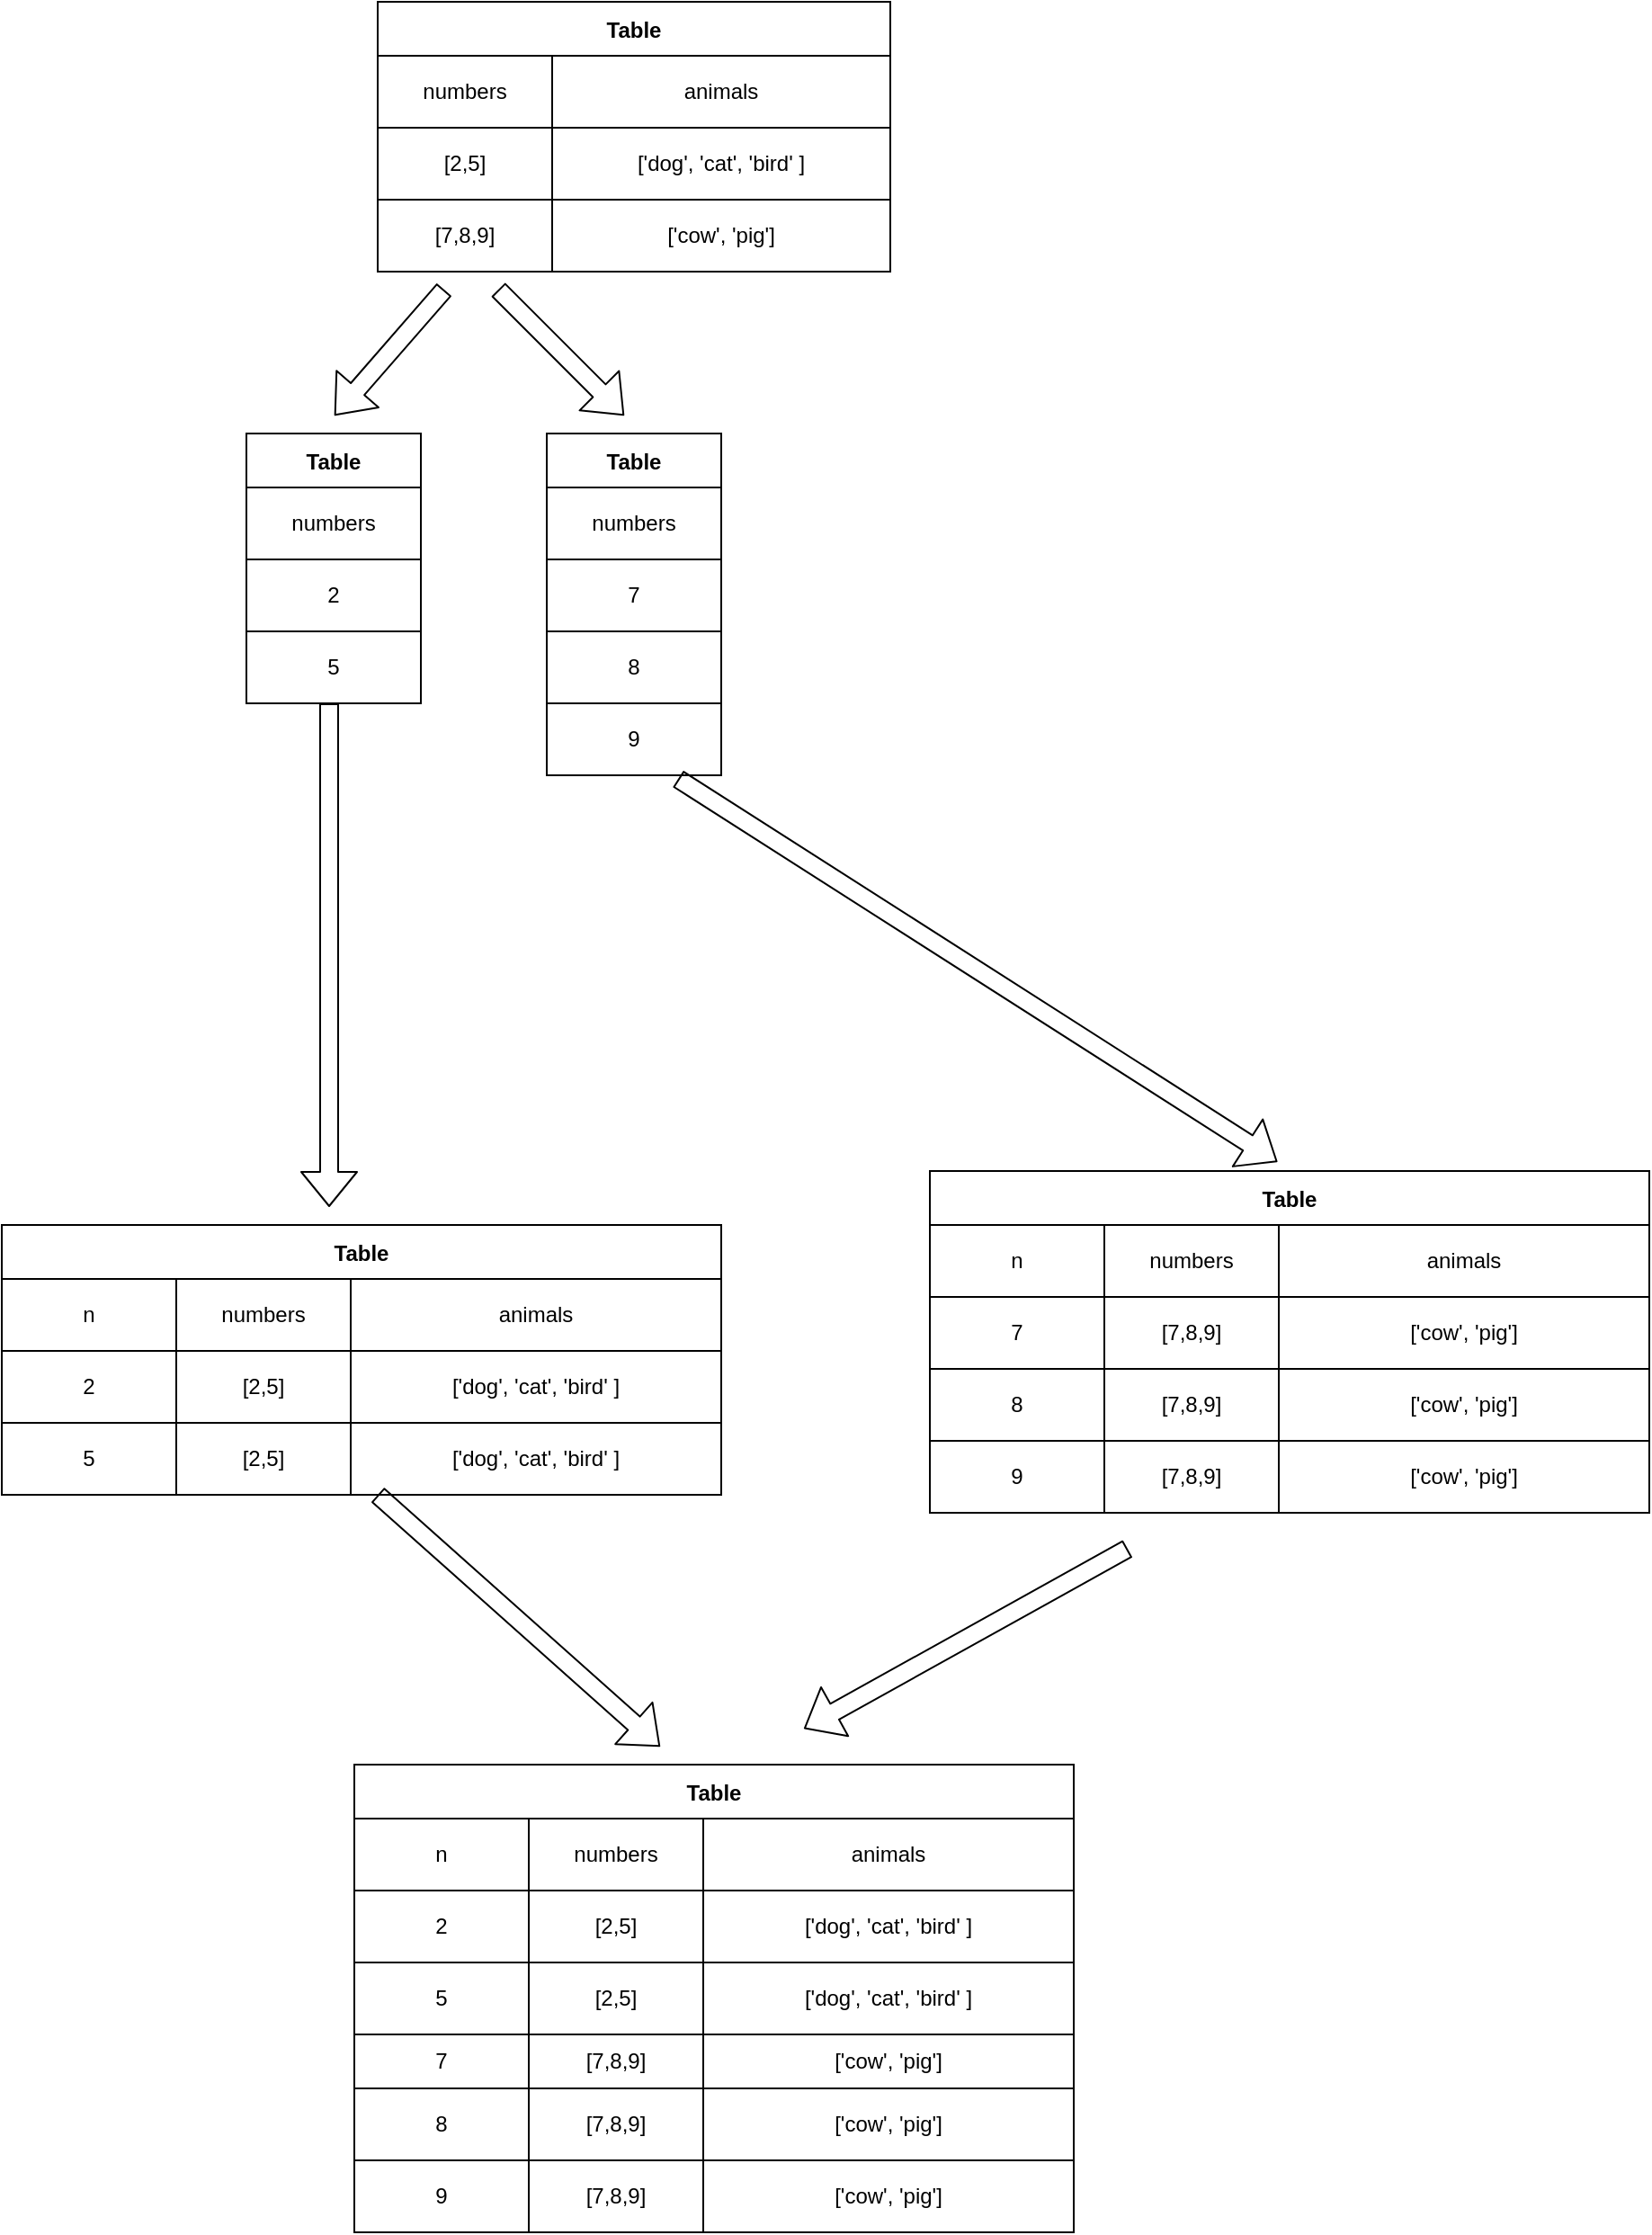 <mxfile version="15.2.1" type="github">
  <diagram id="VG8eyqfKNjotyexFLxuo" name="Page-1">
    <mxGraphModel dx="1958" dy="1575" grid="1" gridSize="10" guides="1" tooltips="1" connect="1" arrows="1" fold="1" page="1" pageScale="1" pageWidth="850" pageHeight="1100" math="0" shadow="0">
      <root>
        <mxCell id="0" />
        <mxCell id="1" parent="0" />
        <mxCell id="1HkXlkdMr8uAS0z24yEN-7" value="Table" style="shape=table;startSize=30;container=1;collapsible=0;childLayout=tableLayout;fontStyle=1;align=center;pointerEvents=1;" vertex="1" parent="1">
          <mxGeometry x="203" y="1160" width="285" height="150" as="geometry" />
        </mxCell>
        <mxCell id="1HkXlkdMr8uAS0z24yEN-28" style="shape=partialRectangle;html=1;whiteSpace=wrap;collapsible=0;dropTarget=0;pointerEvents=0;fillColor=none;top=0;left=0;bottom=0;right=0;points=[[0,0.5],[1,0.5]];portConstraint=eastwest;" vertex="1" parent="1HkXlkdMr8uAS0z24yEN-7">
          <mxGeometry y="30" width="285" height="40" as="geometry" />
        </mxCell>
        <mxCell id="1HkXlkdMr8uAS0z24yEN-29" value="numbers" style="shape=partialRectangle;html=1;whiteSpace=wrap;connectable=0;fillColor=none;top=0;left=0;bottom=0;right=0;overflow=hidden;pointerEvents=1;" vertex="1" parent="1HkXlkdMr8uAS0z24yEN-28">
          <mxGeometry width="97" height="40" as="geometry" />
        </mxCell>
        <mxCell id="1HkXlkdMr8uAS0z24yEN-30" value="animals" style="shape=partialRectangle;html=1;whiteSpace=wrap;connectable=0;fillColor=none;top=0;left=0;bottom=0;right=0;overflow=hidden;pointerEvents=1;" vertex="1" parent="1HkXlkdMr8uAS0z24yEN-28">
          <mxGeometry x="97" width="188" height="40" as="geometry" />
        </mxCell>
        <mxCell id="1HkXlkdMr8uAS0z24yEN-8" value="" style="shape=partialRectangle;html=1;whiteSpace=wrap;collapsible=0;dropTarget=0;pointerEvents=0;fillColor=none;top=0;left=0;bottom=0;right=0;points=[[0,0.5],[1,0.5]];portConstraint=eastwest;" vertex="1" parent="1HkXlkdMr8uAS0z24yEN-7">
          <mxGeometry y="70" width="285" height="40" as="geometry" />
        </mxCell>
        <mxCell id="1HkXlkdMr8uAS0z24yEN-9" value="[2,5]" style="shape=partialRectangle;html=1;whiteSpace=wrap;connectable=0;fillColor=none;top=0;left=0;bottom=0;right=0;overflow=hidden;pointerEvents=1;" vertex="1" parent="1HkXlkdMr8uAS0z24yEN-8">
          <mxGeometry width="97" height="40" as="geometry" />
        </mxCell>
        <mxCell id="1HkXlkdMr8uAS0z24yEN-10" value="[&#39;dog&#39;, &#39;cat&#39;, &#39;bird&#39; ]" style="shape=partialRectangle;html=1;whiteSpace=wrap;connectable=0;fillColor=none;top=0;left=0;bottom=0;right=0;overflow=hidden;pointerEvents=1;" vertex="1" parent="1HkXlkdMr8uAS0z24yEN-8">
          <mxGeometry x="97" width="188" height="40" as="geometry" />
        </mxCell>
        <mxCell id="1HkXlkdMr8uAS0z24yEN-12" value="" style="shape=partialRectangle;html=1;whiteSpace=wrap;collapsible=0;dropTarget=0;pointerEvents=0;fillColor=none;top=0;left=0;bottom=0;right=0;points=[[0,0.5],[1,0.5]];portConstraint=eastwest;" vertex="1" parent="1HkXlkdMr8uAS0z24yEN-7">
          <mxGeometry y="110" width="285" height="40" as="geometry" />
        </mxCell>
        <mxCell id="1HkXlkdMr8uAS0z24yEN-13" value="[7,8,9]" style="shape=partialRectangle;html=1;whiteSpace=wrap;connectable=0;fillColor=none;top=0;left=0;bottom=0;right=0;overflow=hidden;pointerEvents=1;" vertex="1" parent="1HkXlkdMr8uAS0z24yEN-12">
          <mxGeometry width="97" height="40" as="geometry" />
        </mxCell>
        <mxCell id="1HkXlkdMr8uAS0z24yEN-14" value="[&#39;cow&#39;, &#39;pig&#39;]" style="shape=partialRectangle;html=1;whiteSpace=wrap;connectable=0;fillColor=none;top=0;left=0;bottom=0;right=0;overflow=hidden;pointerEvents=1;" vertex="1" parent="1HkXlkdMr8uAS0z24yEN-12">
          <mxGeometry x="97" width="188" height="40" as="geometry" />
        </mxCell>
        <mxCell id="1HkXlkdMr8uAS0z24yEN-31" value="Table" style="shape=table;startSize=30;container=1;collapsible=0;childLayout=tableLayout;fontStyle=1;align=center;pointerEvents=1;" vertex="1" parent="1">
          <mxGeometry x="130" y="1400" width="97" height="150" as="geometry" />
        </mxCell>
        <mxCell id="1HkXlkdMr8uAS0z24yEN-32" style="shape=partialRectangle;html=1;whiteSpace=wrap;collapsible=0;dropTarget=0;pointerEvents=0;fillColor=none;top=0;left=0;bottom=0;right=0;points=[[0,0.5],[1,0.5]];portConstraint=eastwest;" vertex="1" parent="1HkXlkdMr8uAS0z24yEN-31">
          <mxGeometry y="30" width="97" height="40" as="geometry" />
        </mxCell>
        <mxCell id="1HkXlkdMr8uAS0z24yEN-33" value="numbers" style="shape=partialRectangle;html=1;whiteSpace=wrap;connectable=0;fillColor=none;top=0;left=0;bottom=0;right=0;overflow=hidden;pointerEvents=1;" vertex="1" parent="1HkXlkdMr8uAS0z24yEN-32">
          <mxGeometry width="97" height="40" as="geometry" />
        </mxCell>
        <mxCell id="1HkXlkdMr8uAS0z24yEN-35" value="" style="shape=partialRectangle;html=1;whiteSpace=wrap;collapsible=0;dropTarget=0;pointerEvents=0;fillColor=none;top=0;left=0;bottom=0;right=0;points=[[0,0.5],[1,0.5]];portConstraint=eastwest;" vertex="1" parent="1HkXlkdMr8uAS0z24yEN-31">
          <mxGeometry y="70" width="97" height="40" as="geometry" />
        </mxCell>
        <mxCell id="1HkXlkdMr8uAS0z24yEN-36" value="2" style="shape=partialRectangle;html=1;whiteSpace=wrap;connectable=0;fillColor=none;top=0;left=0;bottom=0;right=0;overflow=hidden;pointerEvents=1;" vertex="1" parent="1HkXlkdMr8uAS0z24yEN-35">
          <mxGeometry width="97" height="40" as="geometry" />
        </mxCell>
        <mxCell id="1HkXlkdMr8uAS0z24yEN-38" value="" style="shape=partialRectangle;html=1;whiteSpace=wrap;collapsible=0;dropTarget=0;pointerEvents=0;fillColor=none;top=0;left=0;bottom=0;right=0;points=[[0,0.5],[1,0.5]];portConstraint=eastwest;" vertex="1" parent="1HkXlkdMr8uAS0z24yEN-31">
          <mxGeometry y="110" width="97" height="40" as="geometry" />
        </mxCell>
        <mxCell id="1HkXlkdMr8uAS0z24yEN-39" value="5" style="shape=partialRectangle;html=1;whiteSpace=wrap;connectable=0;fillColor=none;top=0;left=0;bottom=0;right=0;overflow=hidden;pointerEvents=1;" vertex="1" parent="1HkXlkdMr8uAS0z24yEN-38">
          <mxGeometry width="97" height="40" as="geometry" />
        </mxCell>
        <mxCell id="1HkXlkdMr8uAS0z24yEN-41" value="Table" style="shape=table;startSize=30;container=1;collapsible=0;childLayout=tableLayout;fontStyle=1;align=center;pointerEvents=1;" vertex="1" parent="1">
          <mxGeometry x="297" y="1400" width="97" height="190" as="geometry" />
        </mxCell>
        <mxCell id="1HkXlkdMr8uAS0z24yEN-42" style="shape=partialRectangle;html=1;whiteSpace=wrap;collapsible=0;dropTarget=0;pointerEvents=0;fillColor=none;top=0;left=0;bottom=0;right=0;points=[[0,0.5],[1,0.5]];portConstraint=eastwest;" vertex="1" parent="1HkXlkdMr8uAS0z24yEN-41">
          <mxGeometry y="30" width="97" height="40" as="geometry" />
        </mxCell>
        <mxCell id="1HkXlkdMr8uAS0z24yEN-43" value="numbers" style="shape=partialRectangle;html=1;whiteSpace=wrap;connectable=0;fillColor=none;top=0;left=0;bottom=0;right=0;overflow=hidden;pointerEvents=1;" vertex="1" parent="1HkXlkdMr8uAS0z24yEN-42">
          <mxGeometry width="97" height="40" as="geometry" />
        </mxCell>
        <mxCell id="1HkXlkdMr8uAS0z24yEN-44" value="" style="shape=partialRectangle;html=1;whiteSpace=wrap;collapsible=0;dropTarget=0;pointerEvents=0;fillColor=none;top=0;left=0;bottom=0;right=0;points=[[0,0.5],[1,0.5]];portConstraint=eastwest;" vertex="1" parent="1HkXlkdMr8uAS0z24yEN-41">
          <mxGeometry y="70" width="97" height="40" as="geometry" />
        </mxCell>
        <mxCell id="1HkXlkdMr8uAS0z24yEN-45" value="7" style="shape=partialRectangle;html=1;whiteSpace=wrap;connectable=0;fillColor=none;top=0;left=0;bottom=0;right=0;overflow=hidden;pointerEvents=1;" vertex="1" parent="1HkXlkdMr8uAS0z24yEN-44">
          <mxGeometry width="97" height="40" as="geometry" />
        </mxCell>
        <mxCell id="1HkXlkdMr8uAS0z24yEN-46" value="" style="shape=partialRectangle;html=1;whiteSpace=wrap;collapsible=0;dropTarget=0;pointerEvents=0;fillColor=none;top=0;left=0;bottom=0;right=0;points=[[0,0.5],[1,0.5]];portConstraint=eastwest;" vertex="1" parent="1HkXlkdMr8uAS0z24yEN-41">
          <mxGeometry y="110" width="97" height="40" as="geometry" />
        </mxCell>
        <mxCell id="1HkXlkdMr8uAS0z24yEN-47" value="8" style="shape=partialRectangle;html=1;whiteSpace=wrap;connectable=0;fillColor=none;top=0;left=0;bottom=0;right=0;overflow=hidden;pointerEvents=1;" vertex="1" parent="1HkXlkdMr8uAS0z24yEN-46">
          <mxGeometry width="97" height="40" as="geometry" />
        </mxCell>
        <mxCell id="1HkXlkdMr8uAS0z24yEN-48" value="" style="shape=partialRectangle;html=1;whiteSpace=wrap;collapsible=0;dropTarget=0;pointerEvents=0;fillColor=none;top=0;left=0;bottom=0;right=0;points=[[0,0.5],[1,0.5]];portConstraint=eastwest;" vertex="1" parent="1HkXlkdMr8uAS0z24yEN-41">
          <mxGeometry y="150" width="97" height="40" as="geometry" />
        </mxCell>
        <mxCell id="1HkXlkdMr8uAS0z24yEN-49" value="9" style="shape=partialRectangle;html=1;whiteSpace=wrap;connectable=0;fillColor=none;top=0;left=0;bottom=0;right=0;overflow=hidden;pointerEvents=1;" vertex="1" parent="1HkXlkdMr8uAS0z24yEN-48">
          <mxGeometry width="97" height="40" as="geometry" />
        </mxCell>
        <mxCell id="1HkXlkdMr8uAS0z24yEN-50" value="" style="shape=flexArrow;endArrow=classic;html=1;startSize=30;" edge="1" parent="1">
          <mxGeometry width="50" height="50" relative="1" as="geometry">
            <mxPoint x="240" y="1320" as="sourcePoint" />
            <mxPoint x="179" y="1390" as="targetPoint" />
          </mxGeometry>
        </mxCell>
        <mxCell id="1HkXlkdMr8uAS0z24yEN-51" value="" style="shape=flexArrow;endArrow=classic;html=1;startSize=30;" edge="1" parent="1">
          <mxGeometry width="50" height="50" relative="1" as="geometry">
            <mxPoint x="270" y="1320" as="sourcePoint" />
            <mxPoint x="340" y="1390" as="targetPoint" />
          </mxGeometry>
        </mxCell>
        <mxCell id="1HkXlkdMr8uAS0z24yEN-53" value="" style="shape=flexArrow;endArrow=classic;html=1;startSize=30;exitX=0.474;exitY=1;exitDx=0;exitDy=0;exitPerimeter=0;" edge="1" parent="1" source="1HkXlkdMr8uAS0z24yEN-38">
          <mxGeometry width="50" height="50" relative="1" as="geometry">
            <mxPoint x="177" y="1560" as="sourcePoint" />
            <mxPoint x="176" y="1830" as="targetPoint" />
          </mxGeometry>
        </mxCell>
        <mxCell id="1HkXlkdMr8uAS0z24yEN-54" value="Table" style="shape=table;startSize=30;container=1;collapsible=0;childLayout=tableLayout;fontStyle=1;align=center;pointerEvents=1;" vertex="1" parent="1">
          <mxGeometry x="-6" y="1840" width="400" height="150" as="geometry" />
        </mxCell>
        <mxCell id="1HkXlkdMr8uAS0z24yEN-55" style="shape=partialRectangle;html=1;whiteSpace=wrap;collapsible=0;dropTarget=0;pointerEvents=0;fillColor=none;top=0;left=0;bottom=0;right=0;points=[[0,0.5],[1,0.5]];portConstraint=eastwest;" vertex="1" parent="1HkXlkdMr8uAS0z24yEN-54">
          <mxGeometry y="30" width="400" height="40" as="geometry" />
        </mxCell>
        <mxCell id="1HkXlkdMr8uAS0z24yEN-56" value="n" style="shape=partialRectangle;html=1;whiteSpace=wrap;connectable=0;fillColor=none;top=0;left=0;bottom=0;right=0;overflow=hidden;pointerEvents=1;" vertex="1" parent="1HkXlkdMr8uAS0z24yEN-55">
          <mxGeometry width="97" height="40" as="geometry" />
        </mxCell>
        <mxCell id="1HkXlkdMr8uAS0z24yEN-61" value="numbers" style="shape=partialRectangle;html=1;whiteSpace=wrap;connectable=0;fillColor=none;top=0;left=0;bottom=0;right=0;overflow=hidden;pointerEvents=1;" vertex="1" parent="1HkXlkdMr8uAS0z24yEN-55">
          <mxGeometry x="97" width="97" height="40" as="geometry" />
        </mxCell>
        <mxCell id="1HkXlkdMr8uAS0z24yEN-67" value="animals" style="shape=partialRectangle;html=1;whiteSpace=wrap;connectable=0;fillColor=none;top=0;left=0;bottom=0;right=0;overflow=hidden;pointerEvents=1;" vertex="1" parent="1HkXlkdMr8uAS0z24yEN-55">
          <mxGeometry x="194" width="206" height="40" as="geometry" />
        </mxCell>
        <mxCell id="1HkXlkdMr8uAS0z24yEN-57" value="" style="shape=partialRectangle;html=1;whiteSpace=wrap;collapsible=0;dropTarget=0;pointerEvents=0;fillColor=none;top=0;left=0;bottom=0;right=0;points=[[0,0.5],[1,0.5]];portConstraint=eastwest;" vertex="1" parent="1HkXlkdMr8uAS0z24yEN-54">
          <mxGeometry y="70" width="400" height="40" as="geometry" />
        </mxCell>
        <mxCell id="1HkXlkdMr8uAS0z24yEN-58" value="2" style="shape=partialRectangle;html=1;whiteSpace=wrap;connectable=0;fillColor=none;top=0;left=0;bottom=0;right=0;overflow=hidden;pointerEvents=1;" vertex="1" parent="1HkXlkdMr8uAS0z24yEN-57">
          <mxGeometry width="97" height="40" as="geometry" />
        </mxCell>
        <mxCell id="1HkXlkdMr8uAS0z24yEN-62" value="&lt;span&gt;[2,5]&lt;/span&gt;" style="shape=partialRectangle;html=1;whiteSpace=wrap;connectable=0;fillColor=none;top=0;left=0;bottom=0;right=0;overflow=hidden;pointerEvents=1;" vertex="1" parent="1HkXlkdMr8uAS0z24yEN-57">
          <mxGeometry x="97" width="97" height="40" as="geometry" />
        </mxCell>
        <mxCell id="1HkXlkdMr8uAS0z24yEN-68" value="&lt;span&gt;[&#39;dog&#39;, &#39;cat&#39;, &#39;bird&#39; ]&lt;/span&gt;" style="shape=partialRectangle;html=1;whiteSpace=wrap;connectable=0;fillColor=none;top=0;left=0;bottom=0;right=0;overflow=hidden;pointerEvents=1;" vertex="1" parent="1HkXlkdMr8uAS0z24yEN-57">
          <mxGeometry x="194" width="206" height="40" as="geometry" />
        </mxCell>
        <mxCell id="1HkXlkdMr8uAS0z24yEN-59" value="" style="shape=partialRectangle;html=1;whiteSpace=wrap;collapsible=0;dropTarget=0;pointerEvents=0;fillColor=none;top=0;left=0;bottom=0;right=0;points=[[0,0.5],[1,0.5]];portConstraint=eastwest;" vertex="1" parent="1HkXlkdMr8uAS0z24yEN-54">
          <mxGeometry y="110" width="400" height="40" as="geometry" />
        </mxCell>
        <mxCell id="1HkXlkdMr8uAS0z24yEN-60" value="5" style="shape=partialRectangle;html=1;whiteSpace=wrap;connectable=0;fillColor=none;top=0;left=0;bottom=0;right=0;overflow=hidden;pointerEvents=1;" vertex="1" parent="1HkXlkdMr8uAS0z24yEN-59">
          <mxGeometry width="97" height="40" as="geometry" />
        </mxCell>
        <mxCell id="1HkXlkdMr8uAS0z24yEN-63" value="&lt;span&gt;[2,5]&lt;/span&gt;" style="shape=partialRectangle;html=1;whiteSpace=wrap;connectable=0;fillColor=none;top=0;left=0;bottom=0;right=0;overflow=hidden;pointerEvents=1;" vertex="1" parent="1HkXlkdMr8uAS0z24yEN-59">
          <mxGeometry x="97" width="97" height="40" as="geometry" />
        </mxCell>
        <mxCell id="1HkXlkdMr8uAS0z24yEN-69" value="[&#39;dog&#39;, &#39;cat&#39;, &#39;bird&#39; ]" style="shape=partialRectangle;html=1;whiteSpace=wrap;connectable=0;fillColor=none;top=0;left=0;bottom=0;right=0;overflow=hidden;pointerEvents=1;" vertex="1" parent="1HkXlkdMr8uAS0z24yEN-59">
          <mxGeometry x="194" width="206" height="40" as="geometry" />
        </mxCell>
        <mxCell id="1HkXlkdMr8uAS0z24yEN-70" value="Table" style="shape=table;startSize=30;container=1;collapsible=0;childLayout=tableLayout;fontStyle=1;align=center;pointerEvents=1;" vertex="1" parent="1">
          <mxGeometry x="510" y="1810" width="400" height="190" as="geometry" />
        </mxCell>
        <mxCell id="1HkXlkdMr8uAS0z24yEN-71" style="shape=partialRectangle;html=1;whiteSpace=wrap;collapsible=0;dropTarget=0;pointerEvents=0;fillColor=none;top=0;left=0;bottom=0;right=0;points=[[0,0.5],[1,0.5]];portConstraint=eastwest;" vertex="1" parent="1HkXlkdMr8uAS0z24yEN-70">
          <mxGeometry y="30" width="400" height="40" as="geometry" />
        </mxCell>
        <mxCell id="1HkXlkdMr8uAS0z24yEN-72" value="n" style="shape=partialRectangle;html=1;whiteSpace=wrap;connectable=0;fillColor=none;top=0;left=0;bottom=0;right=0;overflow=hidden;pointerEvents=1;" vertex="1" parent="1HkXlkdMr8uAS0z24yEN-71">
          <mxGeometry width="97" height="40" as="geometry" />
        </mxCell>
        <mxCell id="1HkXlkdMr8uAS0z24yEN-73" value="numbers" style="shape=partialRectangle;html=1;whiteSpace=wrap;connectable=0;fillColor=none;top=0;left=0;bottom=0;right=0;overflow=hidden;pointerEvents=1;" vertex="1" parent="1HkXlkdMr8uAS0z24yEN-71">
          <mxGeometry x="97" width="97" height="40" as="geometry" />
        </mxCell>
        <mxCell id="1HkXlkdMr8uAS0z24yEN-74" value="animals" style="shape=partialRectangle;html=1;whiteSpace=wrap;connectable=0;fillColor=none;top=0;left=0;bottom=0;right=0;overflow=hidden;pointerEvents=1;" vertex="1" parent="1HkXlkdMr8uAS0z24yEN-71">
          <mxGeometry x="194" width="206" height="40" as="geometry" />
        </mxCell>
        <mxCell id="1HkXlkdMr8uAS0z24yEN-161" style="shape=partialRectangle;html=1;whiteSpace=wrap;collapsible=0;dropTarget=0;pointerEvents=0;fillColor=none;top=0;left=0;bottom=0;right=0;points=[[0,0.5],[1,0.5]];portConstraint=eastwest;" vertex="1" parent="1HkXlkdMr8uAS0z24yEN-70">
          <mxGeometry y="70" width="400" height="40" as="geometry" />
        </mxCell>
        <mxCell id="1HkXlkdMr8uAS0z24yEN-162" value="7&lt;br&gt;" style="shape=partialRectangle;html=1;whiteSpace=wrap;connectable=0;fillColor=none;top=0;left=0;bottom=0;right=0;overflow=hidden;pointerEvents=1;" vertex="1" parent="1HkXlkdMr8uAS0z24yEN-161">
          <mxGeometry width="97" height="40" as="geometry" />
        </mxCell>
        <mxCell id="1HkXlkdMr8uAS0z24yEN-163" value="[7,8,9]" style="shape=partialRectangle;html=1;whiteSpace=wrap;connectable=0;fillColor=none;top=0;left=0;bottom=0;right=0;overflow=hidden;pointerEvents=1;" vertex="1" parent="1HkXlkdMr8uAS0z24yEN-161">
          <mxGeometry x="97" width="97" height="40" as="geometry" />
        </mxCell>
        <mxCell id="1HkXlkdMr8uAS0z24yEN-164" value="[&#39;cow&#39;, &#39;pig&#39;]" style="shape=partialRectangle;html=1;whiteSpace=wrap;connectable=0;fillColor=none;top=0;left=0;bottom=0;right=0;overflow=hidden;pointerEvents=1;" vertex="1" parent="1HkXlkdMr8uAS0z24yEN-161">
          <mxGeometry x="194" width="206" height="40" as="geometry" />
        </mxCell>
        <mxCell id="1HkXlkdMr8uAS0z24yEN-157" style="shape=partialRectangle;html=1;whiteSpace=wrap;collapsible=0;dropTarget=0;pointerEvents=0;fillColor=none;top=0;left=0;bottom=0;right=0;points=[[0,0.5],[1,0.5]];portConstraint=eastwest;" vertex="1" parent="1HkXlkdMr8uAS0z24yEN-70">
          <mxGeometry y="110" width="400" height="40" as="geometry" />
        </mxCell>
        <mxCell id="1HkXlkdMr8uAS0z24yEN-158" value="8" style="shape=partialRectangle;html=1;whiteSpace=wrap;connectable=0;fillColor=none;top=0;left=0;bottom=0;right=0;overflow=hidden;pointerEvents=1;" vertex="1" parent="1HkXlkdMr8uAS0z24yEN-157">
          <mxGeometry width="97" height="40" as="geometry" />
        </mxCell>
        <mxCell id="1HkXlkdMr8uAS0z24yEN-159" value="[7,8,9]" style="shape=partialRectangle;html=1;whiteSpace=wrap;connectable=0;fillColor=none;top=0;left=0;bottom=0;right=0;overflow=hidden;pointerEvents=1;" vertex="1" parent="1HkXlkdMr8uAS0z24yEN-157">
          <mxGeometry x="97" width="97" height="40" as="geometry" />
        </mxCell>
        <mxCell id="1HkXlkdMr8uAS0z24yEN-160" value="[&#39;cow&#39;, &#39;pig&#39;]" style="shape=partialRectangle;html=1;whiteSpace=wrap;connectable=0;fillColor=none;top=0;left=0;bottom=0;right=0;overflow=hidden;pointerEvents=1;" vertex="1" parent="1HkXlkdMr8uAS0z24yEN-157">
          <mxGeometry x="194" width="206" height="40" as="geometry" />
        </mxCell>
        <mxCell id="1HkXlkdMr8uAS0z24yEN-153" style="shape=partialRectangle;html=1;whiteSpace=wrap;collapsible=0;dropTarget=0;pointerEvents=0;fillColor=none;top=0;left=0;bottom=0;right=0;points=[[0,0.5],[1,0.5]];portConstraint=eastwest;" vertex="1" parent="1HkXlkdMr8uAS0z24yEN-70">
          <mxGeometry y="150" width="400" height="40" as="geometry" />
        </mxCell>
        <mxCell id="1HkXlkdMr8uAS0z24yEN-154" value="9" style="shape=partialRectangle;html=1;whiteSpace=wrap;connectable=0;fillColor=none;top=0;left=0;bottom=0;right=0;overflow=hidden;pointerEvents=1;" vertex="1" parent="1HkXlkdMr8uAS0z24yEN-153">
          <mxGeometry width="97" height="40" as="geometry" />
        </mxCell>
        <mxCell id="1HkXlkdMr8uAS0z24yEN-155" value="[7,8,9]" style="shape=partialRectangle;html=1;whiteSpace=wrap;connectable=0;fillColor=none;top=0;left=0;bottom=0;right=0;overflow=hidden;pointerEvents=1;" vertex="1" parent="1HkXlkdMr8uAS0z24yEN-153">
          <mxGeometry x="97" width="97" height="40" as="geometry" />
        </mxCell>
        <mxCell id="1HkXlkdMr8uAS0z24yEN-156" value="[&#39;cow&#39;, &#39;pig&#39;]" style="shape=partialRectangle;html=1;whiteSpace=wrap;connectable=0;fillColor=none;top=0;left=0;bottom=0;right=0;overflow=hidden;pointerEvents=1;" vertex="1" parent="1HkXlkdMr8uAS0z24yEN-153">
          <mxGeometry x="194" width="206" height="40" as="geometry" />
        </mxCell>
        <mxCell id="1HkXlkdMr8uAS0z24yEN-83" value="" style="shape=flexArrow;endArrow=classic;html=1;startSize=30;entryX=0.483;entryY=-0.027;entryDx=0;entryDy=0;entryPerimeter=0;" edge="1" parent="1" target="1HkXlkdMr8uAS0z24yEN-70">
          <mxGeometry width="50" height="50" relative="1" as="geometry">
            <mxPoint x="370" y="1592" as="sourcePoint" />
            <mxPoint x="170" y="1688" as="targetPoint" />
          </mxGeometry>
        </mxCell>
        <mxCell id="1HkXlkdMr8uAS0z24yEN-88" value="" style="shape=flexArrow;endArrow=classic;html=1;startSize=30;exitX=0.474;exitY=1;exitDx=0;exitDy=0;exitPerimeter=0;" edge="1" parent="1">
          <mxGeometry width="50" height="50" relative="1" as="geometry">
            <mxPoint x="202.998" y="1990" as="sourcePoint" />
            <mxPoint x="360" y="2130" as="targetPoint" />
          </mxGeometry>
        </mxCell>
        <mxCell id="1HkXlkdMr8uAS0z24yEN-89" value="" style="shape=flexArrow;endArrow=classic;html=1;startSize=30;" edge="1" parent="1">
          <mxGeometry width="50" height="50" relative="1" as="geometry">
            <mxPoint x="620" y="2020" as="sourcePoint" />
            <mxPoint x="440" y="2120" as="targetPoint" />
          </mxGeometry>
        </mxCell>
        <mxCell id="1HkXlkdMr8uAS0z24yEN-101" value="Table" style="shape=table;startSize=30;container=1;collapsible=0;childLayout=tableLayout;fontStyle=1;align=center;pointerEvents=1;" vertex="1" parent="1">
          <mxGeometry x="190" y="2140" width="400" height="260" as="geometry" />
        </mxCell>
        <mxCell id="1HkXlkdMr8uAS0z24yEN-102" style="shape=partialRectangle;html=1;whiteSpace=wrap;collapsible=0;dropTarget=0;pointerEvents=0;fillColor=none;top=0;left=0;bottom=0;right=0;points=[[0,0.5],[1,0.5]];portConstraint=eastwest;" vertex="1" parent="1HkXlkdMr8uAS0z24yEN-101">
          <mxGeometry y="30" width="400" height="40" as="geometry" />
        </mxCell>
        <mxCell id="1HkXlkdMr8uAS0z24yEN-103" value="n" style="shape=partialRectangle;html=1;whiteSpace=wrap;connectable=0;fillColor=none;top=0;left=0;bottom=0;right=0;overflow=hidden;pointerEvents=1;" vertex="1" parent="1HkXlkdMr8uAS0z24yEN-102">
          <mxGeometry width="97" height="40" as="geometry" />
        </mxCell>
        <mxCell id="1HkXlkdMr8uAS0z24yEN-104" value="numbers" style="shape=partialRectangle;html=1;whiteSpace=wrap;connectable=0;fillColor=none;top=0;left=0;bottom=0;right=0;overflow=hidden;pointerEvents=1;" vertex="1" parent="1HkXlkdMr8uAS0z24yEN-102">
          <mxGeometry x="97" width="97" height="40" as="geometry" />
        </mxCell>
        <mxCell id="1HkXlkdMr8uAS0z24yEN-105" value="animals" style="shape=partialRectangle;html=1;whiteSpace=wrap;connectable=0;fillColor=none;top=0;left=0;bottom=0;right=0;overflow=hidden;pointerEvents=1;" vertex="1" parent="1HkXlkdMr8uAS0z24yEN-102">
          <mxGeometry x="194" width="206" height="40" as="geometry" />
        </mxCell>
        <mxCell id="1HkXlkdMr8uAS0z24yEN-106" value="" style="shape=partialRectangle;html=1;whiteSpace=wrap;collapsible=0;dropTarget=0;pointerEvents=0;fillColor=none;top=0;left=0;bottom=0;right=0;points=[[0,0.5],[1,0.5]];portConstraint=eastwest;" vertex="1" parent="1HkXlkdMr8uAS0z24yEN-101">
          <mxGeometry y="70" width="400" height="40" as="geometry" />
        </mxCell>
        <mxCell id="1HkXlkdMr8uAS0z24yEN-107" value="2" style="shape=partialRectangle;html=1;whiteSpace=wrap;connectable=0;fillColor=none;top=0;left=0;bottom=0;right=0;overflow=hidden;pointerEvents=1;" vertex="1" parent="1HkXlkdMr8uAS0z24yEN-106">
          <mxGeometry width="97" height="40" as="geometry" />
        </mxCell>
        <mxCell id="1HkXlkdMr8uAS0z24yEN-108" value="&lt;span&gt;[2,5]&lt;/span&gt;" style="shape=partialRectangle;html=1;whiteSpace=wrap;connectable=0;fillColor=none;top=0;left=0;bottom=0;right=0;overflow=hidden;pointerEvents=1;" vertex="1" parent="1HkXlkdMr8uAS0z24yEN-106">
          <mxGeometry x="97" width="97" height="40" as="geometry" />
        </mxCell>
        <mxCell id="1HkXlkdMr8uAS0z24yEN-109" value="&lt;span&gt;[&#39;dog&#39;, &#39;cat&#39;, &#39;bird&#39; ]&lt;/span&gt;" style="shape=partialRectangle;html=1;whiteSpace=wrap;connectable=0;fillColor=none;top=0;left=0;bottom=0;right=0;overflow=hidden;pointerEvents=1;" vertex="1" parent="1HkXlkdMr8uAS0z24yEN-106">
          <mxGeometry x="194" width="206" height="40" as="geometry" />
        </mxCell>
        <mxCell id="1HkXlkdMr8uAS0z24yEN-110" value="" style="shape=partialRectangle;html=1;whiteSpace=wrap;collapsible=0;dropTarget=0;pointerEvents=0;fillColor=none;top=0;left=0;bottom=0;right=0;points=[[0,0.5],[1,0.5]];portConstraint=eastwest;" vertex="1" parent="1HkXlkdMr8uAS0z24yEN-101">
          <mxGeometry y="110" width="400" height="40" as="geometry" />
        </mxCell>
        <mxCell id="1HkXlkdMr8uAS0z24yEN-111" value="5" style="shape=partialRectangle;html=1;whiteSpace=wrap;connectable=0;fillColor=none;top=0;left=0;bottom=0;right=0;overflow=hidden;pointerEvents=1;" vertex="1" parent="1HkXlkdMr8uAS0z24yEN-110">
          <mxGeometry width="97" height="40" as="geometry" />
        </mxCell>
        <mxCell id="1HkXlkdMr8uAS0z24yEN-112" value="&lt;span&gt;[2,5]&lt;/span&gt;" style="shape=partialRectangle;html=1;whiteSpace=wrap;connectable=0;fillColor=none;top=0;left=0;bottom=0;right=0;overflow=hidden;pointerEvents=1;" vertex="1" parent="1HkXlkdMr8uAS0z24yEN-110">
          <mxGeometry x="97" width="97" height="40" as="geometry" />
        </mxCell>
        <mxCell id="1HkXlkdMr8uAS0z24yEN-113" value="[&#39;dog&#39;, &#39;cat&#39;, &#39;bird&#39; ]" style="shape=partialRectangle;html=1;whiteSpace=wrap;connectable=0;fillColor=none;top=0;left=0;bottom=0;right=0;overflow=hidden;pointerEvents=1;" vertex="1" parent="1HkXlkdMr8uAS0z24yEN-110">
          <mxGeometry x="194" width="206" height="40" as="geometry" />
        </mxCell>
        <mxCell id="1HkXlkdMr8uAS0z24yEN-75" value="" style="shape=partialRectangle;html=1;whiteSpace=wrap;collapsible=0;dropTarget=0;pointerEvents=0;fillColor=none;top=0;left=0;bottom=0;right=0;points=[[0,0.5],[1,0.5]];portConstraint=eastwest;" vertex="1" parent="1HkXlkdMr8uAS0z24yEN-101">
          <mxGeometry y="150" width="400" height="30" as="geometry" />
        </mxCell>
        <mxCell id="1HkXlkdMr8uAS0z24yEN-76" value="7" style="shape=partialRectangle;html=1;whiteSpace=wrap;connectable=0;fillColor=none;top=0;left=0;bottom=0;right=0;overflow=hidden;pointerEvents=1;" vertex="1" parent="1HkXlkdMr8uAS0z24yEN-75">
          <mxGeometry width="97" height="30" as="geometry" />
        </mxCell>
        <mxCell id="1HkXlkdMr8uAS0z24yEN-77" value="[7,8,9]" style="shape=partialRectangle;html=1;whiteSpace=wrap;connectable=0;fillColor=none;top=0;left=0;bottom=0;right=0;overflow=hidden;pointerEvents=1;" vertex="1" parent="1HkXlkdMr8uAS0z24yEN-75">
          <mxGeometry x="97" width="97" height="30" as="geometry" />
        </mxCell>
        <mxCell id="1HkXlkdMr8uAS0z24yEN-78" value="[&#39;cow&#39;, &#39;pig&#39;]" style="shape=partialRectangle;html=1;whiteSpace=wrap;connectable=0;fillColor=none;top=0;left=0;bottom=0;right=0;overflow=hidden;pointerEvents=1;" vertex="1" parent="1HkXlkdMr8uAS0z24yEN-75">
          <mxGeometry x="194" width="206" height="30" as="geometry" />
        </mxCell>
        <mxCell id="1HkXlkdMr8uAS0z24yEN-79" value="" style="shape=partialRectangle;html=1;whiteSpace=wrap;collapsible=0;dropTarget=0;pointerEvents=0;fillColor=none;top=0;left=0;bottom=0;right=0;points=[[0,0.5],[1,0.5]];portConstraint=eastwest;" vertex="1" parent="1HkXlkdMr8uAS0z24yEN-101">
          <mxGeometry y="180" width="400" height="40" as="geometry" />
        </mxCell>
        <mxCell id="1HkXlkdMr8uAS0z24yEN-80" value="8" style="shape=partialRectangle;html=1;whiteSpace=wrap;connectable=0;fillColor=none;top=0;left=0;bottom=0;right=0;overflow=hidden;pointerEvents=1;" vertex="1" parent="1HkXlkdMr8uAS0z24yEN-79">
          <mxGeometry width="97" height="40" as="geometry" />
        </mxCell>
        <mxCell id="1HkXlkdMr8uAS0z24yEN-81" value="[7,8,9]" style="shape=partialRectangle;html=1;whiteSpace=wrap;connectable=0;fillColor=none;top=0;left=0;bottom=0;right=0;overflow=hidden;pointerEvents=1;" vertex="1" parent="1HkXlkdMr8uAS0z24yEN-79">
          <mxGeometry x="97" width="97" height="40" as="geometry" />
        </mxCell>
        <mxCell id="1HkXlkdMr8uAS0z24yEN-82" value="[&#39;cow&#39;, &#39;pig&#39;]" style="shape=partialRectangle;html=1;whiteSpace=wrap;connectable=0;fillColor=none;top=0;left=0;bottom=0;right=0;overflow=hidden;pointerEvents=1;" vertex="1" parent="1HkXlkdMr8uAS0z24yEN-79">
          <mxGeometry x="194" width="206" height="40" as="geometry" />
        </mxCell>
        <mxCell id="1HkXlkdMr8uAS0z24yEN-84" value="" style="shape=partialRectangle;html=1;whiteSpace=wrap;collapsible=0;dropTarget=0;pointerEvents=0;fillColor=none;top=0;left=0;bottom=0;right=0;points=[[0,0.5],[1,0.5]];portConstraint=eastwest;" vertex="1" parent="1HkXlkdMr8uAS0z24yEN-101">
          <mxGeometry y="220" width="400" height="40" as="geometry" />
        </mxCell>
        <mxCell id="1HkXlkdMr8uAS0z24yEN-85" value="9" style="shape=partialRectangle;html=1;whiteSpace=wrap;connectable=0;fillColor=none;top=0;left=0;bottom=0;right=0;overflow=hidden;pointerEvents=1;" vertex="1" parent="1HkXlkdMr8uAS0z24yEN-84">
          <mxGeometry width="97" height="40" as="geometry" />
        </mxCell>
        <mxCell id="1HkXlkdMr8uAS0z24yEN-86" value="[7,8,9]" style="shape=partialRectangle;html=1;whiteSpace=wrap;connectable=0;fillColor=none;top=0;left=0;bottom=0;right=0;overflow=hidden;pointerEvents=1;" vertex="1" parent="1HkXlkdMr8uAS0z24yEN-84">
          <mxGeometry x="97" width="97" height="40" as="geometry" />
        </mxCell>
        <mxCell id="1HkXlkdMr8uAS0z24yEN-87" value="[&#39;cow&#39;, &#39;pig&#39;]" style="shape=partialRectangle;html=1;whiteSpace=wrap;connectable=0;fillColor=none;top=0;left=0;bottom=0;right=0;overflow=hidden;pointerEvents=1;" vertex="1" parent="1HkXlkdMr8uAS0z24yEN-84">
          <mxGeometry x="194" width="206" height="40" as="geometry" />
        </mxCell>
      </root>
    </mxGraphModel>
  </diagram>
</mxfile>
